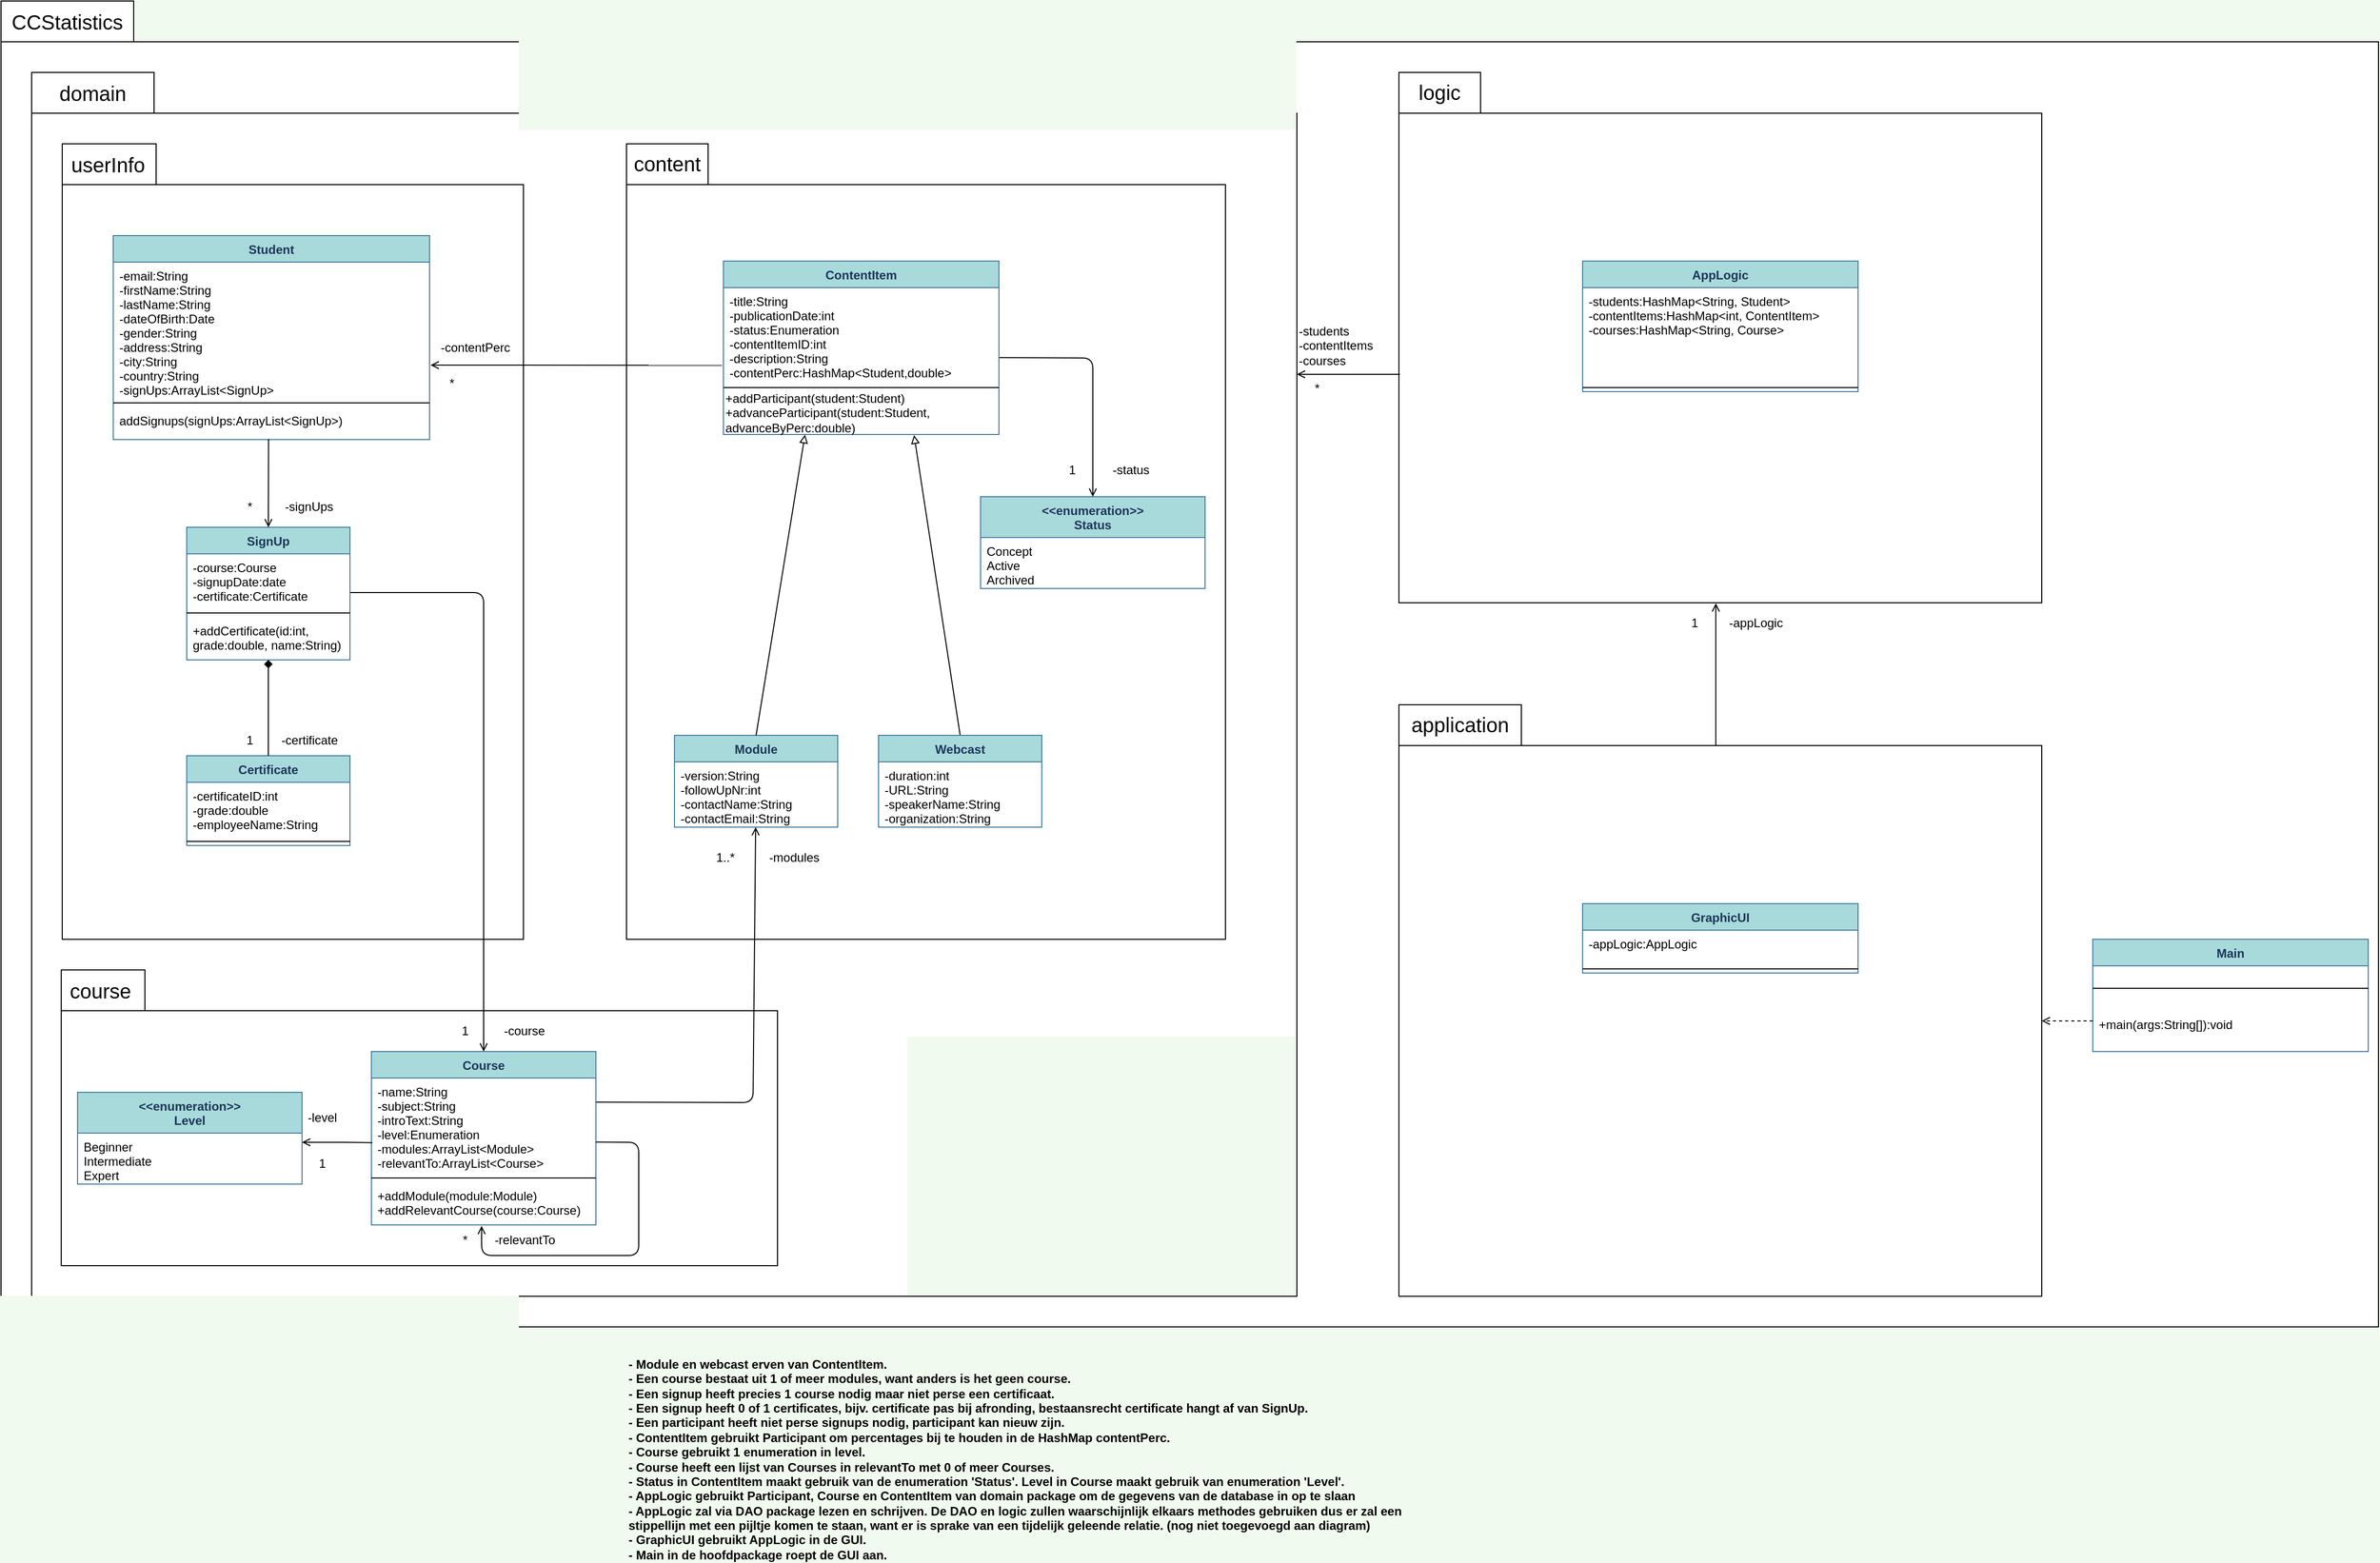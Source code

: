 <mxfile version="13.9.9" type="device" pages="2"><diagram id="C5RBs43oDa-KdzZeNtuy" name="Class diagram"><mxGraphModel dx="1851" dy="2930" grid="1" gridSize="10" guides="1" tooltips="1" connect="1" arrows="1" fold="1" page="1" pageScale="1" pageWidth="827" pageHeight="1169" background="#F1FAEE" math="0" shadow="0"><root><mxCell id="WIyWlLk6GJQsqaUBKTNV-0"/><mxCell id="WIyWlLk6GJQsqaUBKTNV-1" parent="WIyWlLk6GJQsqaUBKTNV-0"/><mxCell id="sgHCHZH9hC2yKxgUmPNf-14" value="package" style="shape=folder;fontStyle=1;spacingTop=10;tabWidth=130;tabHeight=40;tabPosition=left;html=1;fontSize=12;" parent="WIyWlLk6GJQsqaUBKTNV-1" vertex="1"><mxGeometry x="-800" y="-2320" width="2330" height="1300" as="geometry"/></mxCell><mxCell id="sgHCHZH9hC2yKxgUmPNf-5" value="" style="shape=folder;fontStyle=1;spacingTop=10;tabWidth=60;tabHeight=40;tabPosition=left;html=1;fontSize=20;" parent="WIyWlLk6GJQsqaUBKTNV-1" vertex="1"><mxGeometry x="-770" y="-2250" width="1240" height="1200" as="geometry"/></mxCell><mxCell id="sgHCHZH9hC2yKxgUmPNf-3" value="" style="shape=folder;fontStyle=1;spacingTop=10;tabWidth=82;tabHeight=40;tabPosition=left;html=1;" parent="WIyWlLk6GJQsqaUBKTNV-1" vertex="1"><mxGeometry x="-741" y="-1370" width="702" height="290" as="geometry"/></mxCell><mxCell id="sgHCHZH9hC2yKxgUmPNf-0" value="" style="shape=folder;fontStyle=1;spacingTop=10;tabWidth=92;tabHeight=40;tabPosition=left;html=1;" parent="WIyWlLk6GJQsqaUBKTNV-1" vertex="1"><mxGeometry x="-740" y="-2180" width="452" height="780" as="geometry"/></mxCell><mxCell id="sPdz_jmMc16dJgYQqv5J-1" value="" style="shape=folder;fontStyle=1;spacingTop=10;tabWidth=80;tabHeight=40;tabPosition=left;html=1;" parent="WIyWlLk6GJQsqaUBKTNV-1" vertex="1"><mxGeometry x="-187" y="-2180" width="587" height="780" as="geometry"/></mxCell><mxCell id="feHipGiowACFjIjU3fnN-57" style="rounded=1;sketch=0;orthogonalLoop=1;jettySize=auto;html=1;startArrow=open;startFill=0;endArrow=none;endFill=0;fillColor=#e1d5e7;fontColor=#1D3557;entryX=-0.005;entryY=0.81;entryDx=0;entryDy=0;entryPerimeter=0;" parent="WIyWlLk6GJQsqaUBKTNV-1" target="feHipGiowACFjIjU3fnN-1" edge="1"><mxGeometry relative="1" as="geometry"><mxPoint x="-172" y="-1950" as="targetPoint"/><mxPoint x="-379" y="-1963" as="sourcePoint"/><Array as="points"/></mxGeometry></mxCell><mxCell id="feHipGiowACFjIjU3fnN-0" value="ContentItem" style="swimlane;fontStyle=1;align=center;verticalAlign=top;childLayout=stackLayout;horizontal=1;startSize=26;horizontalStack=0;resizeParent=1;resizeParentMax=0;resizeLast=0;collapsible=1;marginBottom=0;rounded=0;sketch=0;strokeColor=#457B9D;fillColor=#A8DADC;fontColor=#1D3557;" parent="WIyWlLk6GJQsqaUBKTNV-1" vertex="1"><mxGeometry x="-92" y="-2065" width="270" height="170" as="geometry"/></mxCell><mxCell id="feHipGiowACFjIjU3fnN-1" value="-title:String&#10;-publicationDate:int&#10;-status:Enumeration&#10;-contentItemID:int&#10;-description:String&#10;-contentPerc:HashMap&lt;Student,double&gt;" style="text;strokeColor=none;fillColor=none;align=left;verticalAlign=top;spacingLeft=4;spacingRight=4;overflow=hidden;rotatable=0;points=[[0,0.5],[1,0.5]];portConstraint=eastwest;" parent="feHipGiowACFjIjU3fnN-0" vertex="1"><mxGeometry y="26" width="270" height="94" as="geometry"/></mxCell><mxCell id="4xEFzBpWDrpKqAZ_pWya-16" value="" style="line;strokeWidth=1;fillColor=none;align=left;verticalAlign=middle;spacingTop=-1;spacingLeft=3;spacingRight=3;rotatable=0;labelPosition=right;points=[];portConstraint=eastwest;" parent="feHipGiowACFjIjU3fnN-0" vertex="1"><mxGeometry y="120" width="270" height="8" as="geometry"/></mxCell><mxCell id="4xEFzBpWDrpKqAZ_pWya-19" value="+addParticipant(student:Student)&lt;br&gt;+advanceParticipant(student:Student,&lt;br&gt;advanceByPerc:double)" style="text;html=1;strokeColor=none;fillColor=none;align=left;verticalAlign=middle;whiteSpace=wrap;rounded=0;" parent="feHipGiowACFjIjU3fnN-0" vertex="1"><mxGeometry y="128" width="270" height="42" as="geometry"/></mxCell><mxCell id="feHipGiowACFjIjU3fnN-54" style="rounded=1;sketch=0;orthogonalLoop=1;jettySize=auto;html=1;startArrow=open;startFill=0;endArrow=none;endFill=0;fillColor=#A8DADC;fontColor=#1D3557;entryX=0.997;entryY=0.251;entryDx=0;entryDy=0;entryPerimeter=0;" parent="WIyWlLk6GJQsqaUBKTNV-1" source="feHipGiowACFjIjU3fnN-4" target="feHipGiowACFjIjU3fnN-14" edge="1"><mxGeometry relative="1" as="geometry"><Array as="points"><mxPoint x="-63" y="-1240"/></Array><mxPoint x="-230" y="-1280" as="targetPoint"/></mxGeometry></mxCell><mxCell id="feHipGiowACFjIjU3fnN-4" value="Module" style="swimlane;fontStyle=1;align=center;verticalAlign=top;childLayout=stackLayout;horizontal=1;startSize=26;horizontalStack=0;resizeParent=1;resizeParentMax=0;resizeLast=0;collapsible=1;marginBottom=0;rounded=0;sketch=0;strokeColor=#457B9D;fillColor=#A8DADC;fontColor=#1D3557;" parent="WIyWlLk6GJQsqaUBKTNV-1" vertex="1"><mxGeometry x="-140" y="-1600" width="160" height="90" as="geometry"><mxRectangle x="360" y="75" width="70" height="26" as="alternateBounds"/></mxGeometry></mxCell><mxCell id="feHipGiowACFjIjU3fnN-5" value="-version:String&#10;-followUpNr:int&#10;-contactName:String&#10;-contactEmail:String" style="text;strokeColor=none;fillColor=none;align=left;verticalAlign=top;spacingLeft=4;spacingRight=4;overflow=hidden;rotatable=0;points=[[0,0.5],[1,0.5]];portConstraint=eastwest;" parent="feHipGiowACFjIjU3fnN-4" vertex="1"><mxGeometry y="26" width="160" height="64" as="geometry"/></mxCell><mxCell id="feHipGiowACFjIjU3fnN-51" style="rounded=1;sketch=0;orthogonalLoop=1;jettySize=auto;html=1;startArrow=none;startFill=0;endArrow=block;endFill=0;fillColor=#A8DADC;fontColor=#1D3557;exitX=0.5;exitY=0;exitDx=0;exitDy=0;entryX=0.692;entryY=1.016;entryDx=0;entryDy=0;entryPerimeter=0;" parent="WIyWlLk6GJQsqaUBKTNV-1" source="feHipGiowACFjIjU3fnN-8" target="4xEFzBpWDrpKqAZ_pWya-19" edge="1"><mxGeometry relative="1" as="geometry"><mxPoint x="-17" y="-1870" as="targetPoint"/><mxPoint x="33" y="-1600" as="sourcePoint"/></mxGeometry></mxCell><mxCell id="feHipGiowACFjIjU3fnN-8" value="Webcast" style="swimlane;fontStyle=1;align=center;verticalAlign=top;childLayout=stackLayout;horizontal=1;startSize=26;horizontalStack=0;resizeParent=1;resizeParentMax=0;resizeLast=0;collapsible=1;marginBottom=0;rounded=0;sketch=0;strokeColor=#457B9D;fillColor=#A8DADC;fontColor=#1D3557;" parent="WIyWlLk6GJQsqaUBKTNV-1" vertex="1"><mxGeometry x="60" y="-1600" width="160" height="90" as="geometry"/></mxCell><mxCell id="feHipGiowACFjIjU3fnN-9" value="-duration:int&#10;-URL:String&#10;-speakerName:String&#10;-organization:String" style="text;strokeColor=none;fillColor=none;align=left;verticalAlign=top;spacingLeft=4;spacingRight=4;overflow=hidden;rotatable=0;points=[[0,0.5],[1,0.5]];portConstraint=eastwest;fontStyle=0" parent="feHipGiowACFjIjU3fnN-8" vertex="1"><mxGeometry y="26" width="160" height="64" as="geometry"/></mxCell><mxCell id="feHipGiowACFjIjU3fnN-13" value="Course" style="swimlane;fontStyle=1;align=center;verticalAlign=top;childLayout=stackLayout;horizontal=1;startSize=26;horizontalStack=0;resizeParent=1;resizeParentMax=0;resizeLast=0;collapsible=1;marginBottom=0;rounded=0;sketch=0;strokeColor=#457B9D;fillColor=#A8DADC;fontColor=#1D3557;" parent="WIyWlLk6GJQsqaUBKTNV-1" vertex="1"><mxGeometry x="-437" y="-1290" width="220" height="170" as="geometry"/></mxCell><mxCell id="feHipGiowACFjIjU3fnN-14" value="-name:String&#10;-subject:String&#10;-introText:String&#10;-level:Enumeration&#10;-modules:ArrayList&lt;Module&gt;&#10;-relevantTo:ArrayList&lt;Course&gt;&#10;" style="text;strokeColor=none;fillColor=none;align=left;verticalAlign=top;spacingLeft=4;spacingRight=4;overflow=hidden;rotatable=0;points=[[0,0.5],[1,0.5]];portConstraint=eastwest;" parent="feHipGiowACFjIjU3fnN-13" vertex="1"><mxGeometry y="26" width="220" height="94" as="geometry"/></mxCell><mxCell id="feHipGiowACFjIjU3fnN-15" value="" style="line;strokeWidth=1;fillColor=none;align=left;verticalAlign=middle;spacingTop=-1;spacingLeft=3;spacingRight=3;rotatable=0;labelPosition=right;points=[];portConstraint=eastwest;" parent="feHipGiowACFjIjU3fnN-13" vertex="1"><mxGeometry y="120" width="220" height="8" as="geometry"/></mxCell><mxCell id="feHipGiowACFjIjU3fnN-16" value="+addModule(module:Module)&#10;+addRelevantCourse(course:Course)" style="text;strokeColor=none;fillColor=none;align=left;verticalAlign=top;spacingLeft=4;spacingRight=4;overflow=hidden;rotatable=0;points=[[0,0.5],[1,0.5]];portConstraint=eastwest;" parent="feHipGiowACFjIjU3fnN-13" vertex="1"><mxGeometry y="128" width="220" height="42" as="geometry"/></mxCell><mxCell id="4xEFzBpWDrpKqAZ_pWya-10" value="" style="endArrow=open;html=1;strokeColor=#000000;exitX=1;exitY=0.668;exitDx=0;exitDy=0;exitPerimeter=0;endFill=0;" parent="feHipGiowACFjIjU3fnN-13" source="feHipGiowACFjIjU3fnN-14" edge="1"><mxGeometry width="50" height="50" relative="1" as="geometry"><mxPoint x="262" y="140" as="sourcePoint"/><mxPoint x="108" y="171" as="targetPoint"/><Array as="points"><mxPoint x="262" y="89"/><mxPoint x="262" y="200"/><mxPoint x="108" y="200"/></Array></mxGeometry></mxCell><mxCell id="feHipGiowACFjIjU3fnN-52" style="rounded=1;sketch=0;orthogonalLoop=1;jettySize=auto;html=1;entryX=0.5;entryY=0;entryDx=0;entryDy=0;startArrow=none;startFill=0;endArrow=open;endFill=0;fillColor=#A8DADC;fontColor=#1D3557;edgeStyle=orthogonalEdgeStyle;" parent="WIyWlLk6GJQsqaUBKTNV-1" target="feHipGiowACFjIjU3fnN-13" edge="1"><mxGeometry relative="1" as="geometry"><mxPoint x="-458" y="-1740" as="sourcePoint"/><Array as="points"><mxPoint x="-458" y="-1740"/><mxPoint x="-327" y="-1740"/></Array></mxGeometry></mxCell><mxCell id="feHipGiowACFjIjU3fnN-17" value="Student" style="swimlane;fontStyle=1;align=center;verticalAlign=top;childLayout=stackLayout;horizontal=1;startSize=26;horizontalStack=0;resizeParent=1;resizeParentMax=0;resizeLast=0;collapsible=1;marginBottom=0;rounded=0;sketch=0;strokeColor=#457B9D;fillColor=#A8DADC;fontColor=#1D3557;" parent="WIyWlLk6GJQsqaUBKTNV-1" vertex="1"><mxGeometry x="-690" y="-2090" width="310" height="200" as="geometry"/></mxCell><mxCell id="feHipGiowACFjIjU3fnN-18" value="-email:String&#10;-firstName:String&#10;-lastName:String&#10;-dateOfBirth:Date&#10;-gender:String&#10;-address:String&#10;-city:String&#10;-country:String&#10;-signUps:ArrayList&lt;SignUp&gt;" style="text;strokeColor=none;fillColor=none;align=left;verticalAlign=top;spacingLeft=4;spacingRight=4;overflow=hidden;rotatable=0;points=[[0,0.5],[1,0.5]];portConstraint=eastwest;" parent="feHipGiowACFjIjU3fnN-17" vertex="1"><mxGeometry y="26" width="310" height="134" as="geometry"/></mxCell><mxCell id="feHipGiowACFjIjU3fnN-19" value="" style="line;strokeWidth=1;fillColor=none;align=left;verticalAlign=middle;spacingTop=-1;spacingLeft=3;spacingRight=3;rotatable=0;labelPosition=right;points=[];portConstraint=eastwest;" parent="feHipGiowACFjIjU3fnN-17" vertex="1"><mxGeometry y="160" width="310" height="8" as="geometry"/></mxCell><mxCell id="feHipGiowACFjIjU3fnN-20" value="addSignups(signUps:ArrayList&lt;SignUp&gt;)" style="text;strokeColor=none;fillColor=none;align=left;verticalAlign=top;spacingLeft=4;spacingRight=4;overflow=hidden;rotatable=0;points=[[0,0.5],[1,0.5]];portConstraint=eastwest;" parent="feHipGiowACFjIjU3fnN-17" vertex="1"><mxGeometry y="168" width="310" height="32" as="geometry"/></mxCell><mxCell id="o7EIkPoKEHvitZHF2vj1-178" value="SignUp" style="swimlane;fontStyle=1;align=center;verticalAlign=top;childLayout=stackLayout;horizontal=1;startSize=26;horizontalStack=0;resizeParent=1;resizeParentMax=0;resizeLast=0;collapsible=1;marginBottom=0;rounded=0;sketch=0;strokeColor=#457B9D;fillColor=#A8DADC;fontColor=#1D3557;" parent="WIyWlLk6GJQsqaUBKTNV-1" vertex="1"><mxGeometry x="-618" y="-1804" width="160" height="130" as="geometry"/></mxCell><mxCell id="o7EIkPoKEHvitZHF2vj1-179" value="-course:Course&#10;-signupDate:date&#10;-certificate:Certificate" style="text;strokeColor=none;fillColor=none;align=left;verticalAlign=top;spacingLeft=4;spacingRight=4;overflow=hidden;rotatable=0;points=[[0,0.5],[1,0.5]];portConstraint=eastwest;" parent="o7EIkPoKEHvitZHF2vj1-178" vertex="1"><mxGeometry y="26" width="160" height="54" as="geometry"/></mxCell><mxCell id="o7EIkPoKEHvitZHF2vj1-180" value="" style="line;strokeWidth=1;fillColor=none;align=left;verticalAlign=middle;spacingTop=-1;spacingLeft=3;spacingRight=3;rotatable=0;labelPosition=right;points=[];portConstraint=eastwest;" parent="o7EIkPoKEHvitZHF2vj1-178" vertex="1"><mxGeometry y="80" width="160" height="8" as="geometry"/></mxCell><mxCell id="o7EIkPoKEHvitZHF2vj1-181" value="+addCertificate(id:int,&#10;grade:double, name:String)" style="text;strokeColor=none;fillColor=none;align=left;verticalAlign=top;spacingLeft=4;spacingRight=4;overflow=hidden;rotatable=0;points=[[0,0.5],[1,0.5]];portConstraint=eastwest;" parent="o7EIkPoKEHvitZHF2vj1-178" vertex="1"><mxGeometry y="88" width="160" height="42" as="geometry"/></mxCell><mxCell id="o7EIkPoKEHvitZHF2vj1-183" value="" style="endArrow=none;html=1;strokeColor=#000000;entryX=0.491;entryY=0.981;entryDx=0;entryDy=0;entryPerimeter=0;startArrow=open;startFill=0;endFill=0;exitX=0.5;exitY=0;exitDx=0;exitDy=0;" parent="WIyWlLk6GJQsqaUBKTNV-1" source="o7EIkPoKEHvitZHF2vj1-178" target="feHipGiowACFjIjU3fnN-20" edge="1"><mxGeometry width="50" height="50" relative="1" as="geometry"><mxPoint x="-430.59" y="-1810" as="sourcePoint"/><mxPoint x="-430.51" y="-1880.004" as="targetPoint"/><Array as="points"/></mxGeometry></mxCell><mxCell id="o7EIkPoKEHvitZHF2vj1-185" value="*" style="text;html=1;strokeColor=none;fillColor=none;align=center;verticalAlign=middle;whiteSpace=wrap;rounded=0;" parent="WIyWlLk6GJQsqaUBKTNV-1" vertex="1"><mxGeometry x="-576" y="-1834" width="40" height="20" as="geometry"/></mxCell><mxCell id="o7EIkPoKEHvitZHF2vj1-186" value="1" style="text;html=1;strokeColor=none;fillColor=none;align=center;verticalAlign=middle;whiteSpace=wrap;rounded=0;" parent="WIyWlLk6GJQsqaUBKTNV-1" vertex="1"><mxGeometry x="-365" y="-1320" width="40" height="20" as="geometry"/></mxCell><mxCell id="o7EIkPoKEHvitZHF2vj1-188" value="1..*" style="text;html=1;strokeColor=none;fillColor=none;align=center;verticalAlign=middle;whiteSpace=wrap;rounded=0;" parent="WIyWlLk6GJQsqaUBKTNV-1" vertex="1"><mxGeometry x="-110" y="-1490" width="40" height="20" as="geometry"/></mxCell><mxCell id="o7EIkPoKEHvitZHF2vj1-189" value="*" style="text;html=1;strokeColor=none;fillColor=none;align=center;verticalAlign=middle;whiteSpace=wrap;rounded=0;" parent="WIyWlLk6GJQsqaUBKTNV-1" vertex="1"><mxGeometry x="-378" y="-1950" width="40" height="10" as="geometry"/></mxCell><mxCell id="qsB4hN0v_XTeqh2kX5ey-0" value="&lt;b&gt;- Module en webcast erven van ContentItem.&lt;br&gt;- Een course bestaat uit 1 of meer modules, want anders is het geen course.&lt;br&gt;- Een signup heeft precies 1 course nodig maar niet perse een certificaat.&lt;br&gt;- Een signup heeft 0 of 1 certificates,&amp;nbsp;bijv.&amp;nbsp;certificate pas bij afronding, bestaansrecht certificate hangt af van SignUp.&lt;br&gt;- Een participant heeft niet perse signups nodig, participant kan nieuw zijn.&lt;br&gt;- ContentItem gebruikt Participant om percentages bij te houden in de HashMap contentPerc.&lt;br&gt;- Course gebruikt 1 enumeration in level.&lt;br&gt;-&amp;nbsp;Course heeft een lijst van Courses in relevantTo met 0 of meer Courses.&lt;br&gt;- Status in ContentItem maakt gebruik van de enumeration 'Status'. Level in Course maakt gebruik van enumeration 'Level'.&lt;br&gt;- AppLogic gebruikt Participant, Course en ContentItem van domain package om de gegevens van de database in op te slaan&lt;br&gt;- AppLogic zal via DAO package lezen en schrijven. De DAO en logic zullen waarschijnlijk elkaars methodes gebruiken dus er zal een stippellijn met een pijltje komen te staan, want er is sprake van een tijdelijk geleende relatie. (nog niet toegevoegd aan diagram)&lt;br&gt;- GraphicUI gebruikt AppLogic in de GUI.&lt;br&gt;- Main in de hoofdpackage roept de GUI aan.&lt;/b&gt;" style="text;html=1;strokeColor=none;fillColor=none;align=left;verticalAlign=middle;whiteSpace=wrap;rounded=0;" parent="WIyWlLk6GJQsqaUBKTNV-1" vertex="1"><mxGeometry x="-187" y="-990" width="812" height="200" as="geometry"/></mxCell><mxCell id="4xEFzBpWDrpKqAZ_pWya-5" value="&lt;&lt;enumeration&gt;&gt;&#10;Level" style="swimlane;fontStyle=1;align=center;verticalAlign=top;childLayout=stackLayout;horizontal=1;startSize=40;horizontalStack=0;resizeParent=1;resizeParentMax=0;resizeLast=0;collapsible=1;marginBottom=0;rounded=0;sketch=0;strokeColor=#457B9D;fillColor=#A8DADC;fontColor=#1D3557;" parent="WIyWlLk6GJQsqaUBKTNV-1" vertex="1"><mxGeometry x="-725" y="-1250" width="220" height="90" as="geometry"/></mxCell><mxCell id="4xEFzBpWDrpKqAZ_pWya-6" value="Beginner&#10;Intermediate&#10;Expert" style="text;strokeColor=none;fillColor=none;align=left;verticalAlign=top;spacingLeft=4;spacingRight=4;overflow=hidden;rotatable=0;points=[[0,0.5],[1,0.5]];portConstraint=eastwest;" parent="4xEFzBpWDrpKqAZ_pWya-5" vertex="1"><mxGeometry y="40" width="220" height="50" as="geometry"/></mxCell><mxCell id="4xEFzBpWDrpKqAZ_pWya-9" style="edgeStyle=orthogonalEdgeStyle;rounded=0;orthogonalLoop=1;jettySize=auto;html=1;entryX=0.004;entryY=0.674;entryDx=0;entryDy=0;entryPerimeter=0;startArrow=open;startFill=0;endArrow=none;endFill=0;strokeColor=#000000;" parent="WIyWlLk6GJQsqaUBKTNV-1" source="4xEFzBpWDrpKqAZ_pWya-6" target="feHipGiowACFjIjU3fnN-14" edge="1"><mxGeometry relative="1" as="geometry"><Array as="points"><mxPoint x="-465" y="-1201"/><mxPoint x="-465" y="-1201"/></Array></mxGeometry></mxCell><mxCell id="4xEFzBpWDrpKqAZ_pWya-11" value="-signUps" style="text;html=1;strokeColor=none;fillColor=none;align=center;verticalAlign=middle;whiteSpace=wrap;rounded=0;" parent="WIyWlLk6GJQsqaUBKTNV-1" vertex="1"><mxGeometry x="-544" y="-1829" width="92" height="10" as="geometry"/></mxCell><mxCell id="4xEFzBpWDrpKqAZ_pWya-13" value="-course" style="text;html=1;strokeColor=none;fillColor=none;align=center;verticalAlign=middle;whiteSpace=wrap;rounded=0;" parent="WIyWlLk6GJQsqaUBKTNV-1" vertex="1"><mxGeometry x="-317" y="-1320" width="60" height="20" as="geometry"/></mxCell><mxCell id="4xEFzBpWDrpKqAZ_pWya-14" value="-modules" style="text;html=1;strokeColor=none;fillColor=none;align=center;verticalAlign=middle;whiteSpace=wrap;rounded=0;" parent="WIyWlLk6GJQsqaUBKTNV-1" vertex="1"><mxGeometry x="-60" y="-1490" width="75" height="20" as="geometry"/></mxCell><mxCell id="4xEFzBpWDrpKqAZ_pWya-15" value="-contentPerc" style="text;html=1;strokeColor=none;fillColor=none;align=center;verticalAlign=middle;whiteSpace=wrap;rounded=0;fontSize=12;" parent="WIyWlLk6GJQsqaUBKTNV-1" vertex="1"><mxGeometry x="-380" y="-1990" width="90" height="20" as="geometry"/></mxCell><mxCell id="4xEFzBpWDrpKqAZ_pWya-21" style="rounded=1;sketch=0;orthogonalLoop=1;jettySize=auto;html=1;startArrow=none;startFill=0;endArrow=block;endFill=0;fillColor=#A8DADC;fontColor=#1D3557;exitX=0.5;exitY=0;exitDx=0;exitDy=0;entryX=0.296;entryY=1.005;entryDx=0;entryDy=0;entryPerimeter=0;" parent="WIyWlLk6GJQsqaUBKTNV-1" source="feHipGiowACFjIjU3fnN-4" target="4xEFzBpWDrpKqAZ_pWya-19" edge="1"><mxGeometry relative="1" as="geometry"><mxPoint x="-67" y="-1870" as="targetPoint"/><mxPoint x="-105" y="-1620" as="sourcePoint"/></mxGeometry></mxCell><mxCell id="sPdz_jmMc16dJgYQqv5J-2" value="&lt;font style=&quot;font-size: 20px&quot;&gt;content&lt;/font&gt;" style="text;html=1;strokeColor=none;fillColor=none;align=center;verticalAlign=middle;whiteSpace=wrap;rounded=0;fontSize=17;" parent="WIyWlLk6GJQsqaUBKTNV-1" vertex="1"><mxGeometry x="-177" y="-2170" width="60" height="20" as="geometry"/></mxCell><mxCell id="sgHCHZH9hC2yKxgUmPNf-1" value="&lt;font style=&quot;font-size: 20px&quot;&gt;userInfo&lt;/font&gt;" style="text;html=1;strokeColor=none;fillColor=none;align=center;verticalAlign=middle;whiteSpace=wrap;rounded=0;" parent="WIyWlLk6GJQsqaUBKTNV-1" vertex="1"><mxGeometry x="-715" y="-2170" width="40" height="20" as="geometry"/></mxCell><mxCell id="sgHCHZH9hC2yKxgUmPNf-4" value="course" style="text;html=1;strokeColor=none;fillColor=none;align=center;verticalAlign=middle;whiteSpace=wrap;rounded=0;fontSize=20;" parent="WIyWlLk6GJQsqaUBKTNV-1" vertex="1"><mxGeometry x="-725" y="-1360" width="45" height="20" as="geometry"/></mxCell><mxCell id="sgHCHZH9hC2yKxgUmPNf-6" value="domain" style="text;html=1;strokeColor=none;fillColor=none;align=center;verticalAlign=middle;whiteSpace=wrap;rounded=0;fontSize=20;" parent="WIyWlLk6GJQsqaUBKTNV-1" vertex="1"><mxGeometry x="-730" y="-2240" width="40" height="20" as="geometry"/></mxCell><mxCell id="sgHCHZH9hC2yKxgUmPNf-9" value="1" style="text;html=1;strokeColor=none;fillColor=none;align=center;verticalAlign=middle;whiteSpace=wrap;rounded=0;fontSize=12;" parent="WIyWlLk6GJQsqaUBKTNV-1" vertex="1"><mxGeometry x="-505" y="-1190" width="40" height="20" as="geometry"/></mxCell><mxCell id="sgHCHZH9hC2yKxgUmPNf-10" value="-level" style="text;html=1;strokeColor=none;fillColor=none;align=center;verticalAlign=middle;whiteSpace=wrap;rounded=0;fontSize=12;" parent="WIyWlLk6GJQsqaUBKTNV-1" vertex="1"><mxGeometry x="-505" y="-1235" width="40" height="20" as="geometry"/></mxCell><mxCell id="sgHCHZH9hC2yKxgUmPNf-12" value="*" style="text;html=1;strokeColor=none;fillColor=none;align=center;verticalAlign=middle;whiteSpace=wrap;rounded=0;fontSize=12;" parent="WIyWlLk6GJQsqaUBKTNV-1" vertex="1"><mxGeometry x="-354" y="-1110" width="18" height="10" as="geometry"/></mxCell><mxCell id="sgHCHZH9hC2yKxgUmPNf-13" value="-relevantTo" style="text;html=1;strokeColor=none;fillColor=none;align=center;verticalAlign=middle;whiteSpace=wrap;rounded=0;fontSize=12;" parent="WIyWlLk6GJQsqaUBKTNV-1" vertex="1"><mxGeometry x="-322.25" y="-1110" width="70.5" height="10" as="geometry"/></mxCell><mxCell id="sgHCHZH9hC2yKxgUmPNf-16" value="CCStatistics" style="text;html=1;strokeColor=none;fillColor=none;align=center;verticalAlign=middle;whiteSpace=wrap;rounded=0;fontSize=20;" parent="WIyWlLk6GJQsqaUBKTNV-1" vertex="1"><mxGeometry x="-800" y="-2310" width="130" height="20" as="geometry"/></mxCell><mxCell id="rP0rr3EzFBxr6KsfWkIh-7" value="" style="shape=folder;fontStyle=1;spacingTop=10;tabWidth=80;tabHeight=40;tabPosition=left;html=1;" parent="WIyWlLk6GJQsqaUBKTNV-1" vertex="1"><mxGeometry x="570" y="-2250" width="630" height="520" as="geometry"/></mxCell><mxCell id="rP0rr3EzFBxr6KsfWkIh-8" value="" style="shape=folder;fontStyle=1;spacingTop=10;tabWidth=120;tabHeight=40;tabPosition=left;html=1;" parent="WIyWlLk6GJQsqaUBKTNV-1" vertex="1"><mxGeometry x="570" y="-1630" width="630" height="580" as="geometry"/></mxCell><mxCell id="rP0rr3EzFBxr6KsfWkIh-10" value="&lt;font style=&quot;font-size: 20px&quot;&gt;logic&lt;/font&gt;" style="text;html=1;strokeColor=none;fillColor=none;align=center;verticalAlign=middle;whiteSpace=wrap;rounded=0;fontSize=17;" parent="WIyWlLk6GJQsqaUBKTNV-1" vertex="1"><mxGeometry x="580" y="-2240" width="60" height="20" as="geometry"/></mxCell><mxCell id="rP0rr3EzFBxr6KsfWkIh-11" value="&lt;font style=&quot;font-size: 20px&quot;&gt;application&lt;/font&gt;" style="text;html=1;strokeColor=none;fillColor=none;align=center;verticalAlign=middle;whiteSpace=wrap;rounded=0;fontSize=17;" parent="WIyWlLk6GJQsqaUBKTNV-1" vertex="1"><mxGeometry x="600" y="-1620" width="60" height="20" as="geometry"/></mxCell><mxCell id="rP0rr3EzFBxr6KsfWkIh-15" value="AppLogic" style="swimlane;fontStyle=1;align=center;verticalAlign=top;childLayout=stackLayout;horizontal=1;startSize=26;horizontalStack=0;resizeParent=1;resizeParentMax=0;resizeLast=0;collapsible=1;marginBottom=0;rounded=0;sketch=0;strokeColor=#457B9D;fillColor=#A8DADC;fontColor=#1D3557;" parent="WIyWlLk6GJQsqaUBKTNV-1" vertex="1"><mxGeometry x="750" y="-2065" width="270" height="128" as="geometry"/></mxCell><mxCell id="rP0rr3EzFBxr6KsfWkIh-16" value="-students:HashMap&lt;String, Student&gt;&#10;-contentItems:HashMap&lt;int, ContentItem&gt;&#10;-courses:HashMap&lt;String, Course&gt;" style="text;strokeColor=none;fillColor=none;align=left;verticalAlign=top;spacingLeft=4;spacingRight=4;overflow=hidden;rotatable=0;points=[[0,0.5],[1,0.5]];portConstraint=eastwest;" parent="rP0rr3EzFBxr6KsfWkIh-15" vertex="1"><mxGeometry y="26" width="270" height="94" as="geometry"/></mxCell><mxCell id="rP0rr3EzFBxr6KsfWkIh-17" value="" style="line;strokeWidth=1;fillColor=none;align=left;verticalAlign=middle;spacingTop=-1;spacingLeft=3;spacingRight=3;rotatable=0;labelPosition=right;points=[];portConstraint=eastwest;" parent="rP0rr3EzFBxr6KsfWkIh-15" vertex="1"><mxGeometry y="120" width="270" height="8" as="geometry"/></mxCell><mxCell id="rP0rr3EzFBxr6KsfWkIh-19" value="GraphicUI" style="swimlane;fontStyle=1;align=center;verticalAlign=top;childLayout=stackLayout;horizontal=1;startSize=26;horizontalStack=0;resizeParent=1;resizeParentMax=0;resizeLast=0;collapsible=1;marginBottom=0;rounded=0;sketch=0;strokeColor=#457B9D;fillColor=#A8DADC;fontColor=#1D3557;" parent="WIyWlLk6GJQsqaUBKTNV-1" vertex="1"><mxGeometry x="750" y="-1435" width="270" height="68" as="geometry"/></mxCell><mxCell id="rP0rr3EzFBxr6KsfWkIh-20" value="-appLogic:AppLogic&#10;" style="text;strokeColor=none;fillColor=none;align=left;verticalAlign=top;spacingLeft=4;spacingRight=4;overflow=hidden;rotatable=0;points=[[0,0.5],[1,0.5]];portConstraint=eastwest;" parent="rP0rr3EzFBxr6KsfWkIh-19" vertex="1"><mxGeometry y="26" width="270" height="34" as="geometry"/></mxCell><mxCell id="rP0rr3EzFBxr6KsfWkIh-21" value="" style="line;strokeWidth=1;fillColor=none;align=left;verticalAlign=middle;spacingTop=-1;spacingLeft=3;spacingRight=3;rotatable=0;labelPosition=right;points=[];portConstraint=eastwest;" parent="rP0rr3EzFBxr6KsfWkIh-19" vertex="1"><mxGeometry y="60" width="270" height="8" as="geometry"/></mxCell><mxCell id="rP0rr3EzFBxr6KsfWkIh-23" value="" style="endArrow=open;html=1;startArrow=none;startFill=0;endFill=0;" parent="WIyWlLk6GJQsqaUBKTNV-1" edge="1"><mxGeometry width="50" height="50" relative="1" as="geometry"><mxPoint x="571" y="-1954" as="sourcePoint"/><mxPoint x="470" y="-1954" as="targetPoint"/></mxGeometry></mxCell><mxCell id="rP0rr3EzFBxr6KsfWkIh-24" value="" style="endArrow=open;html=1;exitX=0.493;exitY=0.068;exitDx=0;exitDy=0;exitPerimeter=0;startArrow=none;startFill=0;endFill=0;entryX=0.493;entryY=1.001;entryDx=0;entryDy=0;entryPerimeter=0;" parent="WIyWlLk6GJQsqaUBKTNV-1" source="rP0rr3EzFBxr6KsfWkIh-8" target="rP0rr3EzFBxr6KsfWkIh-7" edge="1"><mxGeometry width="50" height="50" relative="1" as="geometry"><mxPoint x="890" y="-1720" as="sourcePoint"/><mxPoint x="940" y="-1770" as="targetPoint"/></mxGeometry></mxCell><mxCell id="rP0rr3EzFBxr6KsfWkIh-27" value="1" style="text;html=1;strokeColor=none;fillColor=none;align=center;verticalAlign=middle;whiteSpace=wrap;rounded=0;" parent="WIyWlLk6GJQsqaUBKTNV-1" vertex="1"><mxGeometry x="840" y="-1720" width="40" height="20" as="geometry"/></mxCell><mxCell id="rP0rr3EzFBxr6KsfWkIh-28" value="-appLogic" style="text;html=1;strokeColor=none;fillColor=none;align=center;verticalAlign=middle;whiteSpace=wrap;rounded=0;" parent="WIyWlLk6GJQsqaUBKTNV-1" vertex="1"><mxGeometry x="890" y="-1720" width="60" height="20" as="geometry"/></mxCell><mxCell id="rP0rr3EzFBxr6KsfWkIh-29" value="*" style="text;html=1;strokeColor=none;fillColor=none;align=center;verticalAlign=middle;whiteSpace=wrap;rounded=0;" parent="WIyWlLk6GJQsqaUBKTNV-1" vertex="1"><mxGeometry x="470" y="-1950" width="40" height="20" as="geometry"/></mxCell><mxCell id="rP0rr3EzFBxr6KsfWkIh-31" value="-students&lt;br&gt;-contentItems&lt;br&gt;-courses" style="text;html=1;strokeColor=none;fillColor=none;align=left;verticalAlign=top;whiteSpace=wrap;rounded=0;" parent="WIyWlLk6GJQsqaUBKTNV-1" vertex="1"><mxGeometry x="470" y="-2010" width="80" height="50" as="geometry"/></mxCell><mxCell id="8QhRmHNd97K_W5249dZ9-8" value="Main" style="swimlane;fontStyle=1;align=center;verticalAlign=top;childLayout=stackLayout;horizontal=1;startSize=26;horizontalStack=0;resizeParent=1;resizeParentMax=0;resizeLast=0;collapsible=1;marginBottom=0;rounded=0;sketch=0;strokeColor=#457B9D;fillColor=#A8DADC;fontColor=#1D3557;" parent="WIyWlLk6GJQsqaUBKTNV-1" vertex="1"><mxGeometry x="1250" y="-1400" width="270" height="110" as="geometry"/></mxCell><mxCell id="8QhRmHNd97K_W5249dZ9-10" value="" style="line;strokeWidth=1;fillColor=none;align=left;verticalAlign=middle;spacingTop=-1;spacingLeft=3;spacingRight=3;rotatable=0;labelPosition=right;points=[];portConstraint=eastwest;" parent="8QhRmHNd97K_W5249dZ9-8" vertex="1"><mxGeometry y="26" width="270" height="44" as="geometry"/></mxCell><mxCell id="8QhRmHNd97K_W5249dZ9-9" value="+main(args:String[]):void" style="text;strokeColor=none;fillColor=none;align=left;verticalAlign=top;spacingLeft=4;spacingRight=4;overflow=hidden;rotatable=0;points=[[0,0.5],[1,0.5]];portConstraint=eastwest;" parent="8QhRmHNd97K_W5249dZ9-8" vertex="1"><mxGeometry y="70" width="270" height="40" as="geometry"/></mxCell><mxCell id="8QhRmHNd97K_W5249dZ9-12" style="rounded=0;orthogonalLoop=1;jettySize=auto;html=1;entryX=0;entryY=0;entryDx=630;entryDy=310;entryPerimeter=0;endArrow=open;endFill=0;dashed=1;" parent="WIyWlLk6GJQsqaUBKTNV-1" target="rP0rr3EzFBxr6KsfWkIh-8" edge="1"><mxGeometry relative="1" as="geometry"><mxPoint x="1250" y="-1320" as="sourcePoint"/><Array as="points"><mxPoint x="1240" y="-1320"/><mxPoint x="1230" y="-1320"/><mxPoint x="1220" y="-1320"/></Array></mxGeometry></mxCell><mxCell id="N8swZrLRE0hbO8jmKW8U-1" value="&lt;&lt;enumeration&gt;&gt;&#10;Status" style="swimlane;fontStyle=1;align=center;verticalAlign=top;childLayout=stackLayout;horizontal=1;startSize=40;horizontalStack=0;resizeParent=1;resizeParentMax=0;resizeLast=0;collapsible=1;marginBottom=0;rounded=0;sketch=0;strokeColor=#457B9D;fillColor=#A8DADC;fontColor=#1D3557;" parent="WIyWlLk6GJQsqaUBKTNV-1" vertex="1"><mxGeometry x="160" y="-1834" width="220" height="90" as="geometry"/></mxCell><mxCell id="N8swZrLRE0hbO8jmKW8U-2" value="Concept&#10;Active&#10;Archived" style="text;strokeColor=none;fillColor=none;align=left;verticalAlign=top;spacingLeft=4;spacingRight=4;overflow=hidden;rotatable=0;points=[[0,0.5],[1,0.5]];portConstraint=eastwest;" parent="N8swZrLRE0hbO8jmKW8U-1" vertex="1"><mxGeometry y="40" width="220" height="50" as="geometry"/></mxCell><mxCell id="N8swZrLRE0hbO8jmKW8U-3" value="" style="endArrow=open;html=1;entryX=0.5;entryY=0;entryDx=0;entryDy=0;exitX=1.002;exitY=0.73;exitDx=0;exitDy=0;exitPerimeter=0;endFill=0;" parent="WIyWlLk6GJQsqaUBKTNV-1" source="feHipGiowACFjIjU3fnN-1" target="N8swZrLRE0hbO8jmKW8U-1" edge="1"><mxGeometry width="50" height="50" relative="1" as="geometry"><mxPoint x="182" y="-1970" as="sourcePoint"/><mxPoint x="310" y="-1990" as="targetPoint"/><Array as="points"><mxPoint x="270" y="-1970"/></Array></mxGeometry></mxCell><mxCell id="N8swZrLRE0hbO8jmKW8U-4" value="1" style="text;html=1;strokeColor=none;fillColor=none;align=center;verticalAlign=middle;whiteSpace=wrap;rounded=0;" parent="WIyWlLk6GJQsqaUBKTNV-1" vertex="1"><mxGeometry x="230" y="-1870" width="40" height="20" as="geometry"/></mxCell><mxCell id="N8swZrLRE0hbO8jmKW8U-5" value="-status" style="text;html=1;strokeColor=none;fillColor=none;align=center;verticalAlign=middle;whiteSpace=wrap;rounded=0;" parent="WIyWlLk6GJQsqaUBKTNV-1" vertex="1"><mxGeometry x="270" y="-1870" width="75" height="20" as="geometry"/></mxCell><mxCell id="E6qOHpDnPlPbIWwxYky2-0" value="Certificate" style="swimlane;fontStyle=1;align=center;verticalAlign=top;childLayout=stackLayout;horizontal=1;startSize=26;horizontalStack=0;resizeParent=1;resizeParentMax=0;resizeLast=0;collapsible=1;marginBottom=0;rounded=0;sketch=0;strokeColor=#457B9D;fillColor=#A8DADC;fontColor=#1D3557;" parent="WIyWlLk6GJQsqaUBKTNV-1" vertex="1"><mxGeometry x="-618" y="-1580" width="160" height="88" as="geometry"/></mxCell><mxCell id="E6qOHpDnPlPbIWwxYky2-1" value="-certificateID:int&#10;-grade:double&#10;-employeeName:String" style="text;strokeColor=none;fillColor=none;align=left;verticalAlign=top;spacingLeft=4;spacingRight=4;overflow=hidden;rotatable=0;points=[[0,0.5],[1,0.5]];portConstraint=eastwest;" parent="E6qOHpDnPlPbIWwxYky2-0" vertex="1"><mxGeometry y="26" width="160" height="54" as="geometry"/></mxCell><mxCell id="E6qOHpDnPlPbIWwxYky2-2" value="" style="line;strokeWidth=1;fillColor=none;align=left;verticalAlign=middle;spacingTop=-1;spacingLeft=3;spacingRight=3;rotatable=0;labelPosition=right;points=[];portConstraint=eastwest;" parent="E6qOHpDnPlPbIWwxYky2-0" vertex="1"><mxGeometry y="80" width="160" height="8" as="geometry"/></mxCell><mxCell id="E6qOHpDnPlPbIWwxYky2-4" value="" style="endArrow=diamond;html=1;startArrow=none;startFill=0;endFill=1;entryX=0.5;entryY=1;entryDx=0;entryDy=0;" parent="WIyWlLk6GJQsqaUBKTNV-1" target="o7EIkPoKEHvitZHF2vj1-178" edge="1"><mxGeometry width="50" height="50" relative="1" as="geometry"><mxPoint x="-538" y="-1580" as="sourcePoint"/><mxPoint x="-539" y="-1643" as="targetPoint"/></mxGeometry></mxCell><mxCell id="E6qOHpDnPlPbIWwxYky2-5" value="-certificate" style="text;html=1;strokeColor=none;fillColor=none;align=center;verticalAlign=middle;whiteSpace=wrap;rounded=0;fontSize=12;" parent="WIyWlLk6GJQsqaUBKTNV-1" vertex="1"><mxGeometry x="-533.37" y="-1600" width="70.5" height="10" as="geometry"/></mxCell><mxCell id="E6qOHpDnPlPbIWwxYky2-6" value="1" style="text;html=1;strokeColor=none;fillColor=none;align=center;verticalAlign=middle;whiteSpace=wrap;rounded=0;fontSize=12;" parent="WIyWlLk6GJQsqaUBKTNV-1" vertex="1"><mxGeometry x="-565.12" y="-1600" width="18" height="10" as="geometry"/></mxCell></root></mxGraphModel></diagram><diagram id="P1oBRCwg0Y-Wmhj9Az0h" name="ERD"><mxGraphModel dx="1024" dy="592" grid="1" gridSize="10" guides="1" tooltips="1" connect="1" arrows="1" fold="1" page="1" pageScale="1" pageWidth="827" pageHeight="1169" math="0" shadow="0"><root><mxCell id="8teTHtU4GiHTJaHHD_Mh-0"/><mxCell id="8teTHtU4GiHTJaHHD_Mh-1" parent="8teTHtU4GiHTJaHHD_Mh-0"/><mxCell id="8teTHtU4GiHTJaHHD_Mh-2" value="ContentItem" style="swimlane;fontStyle=0;childLayout=stackLayout;horizontal=1;startSize=26;horizontalStack=0;resizeParent=1;resizeParentMax=0;resizeLast=0;collapsible=1;marginBottom=0;align=center;fontSize=14;" parent="8teTHtU4GiHTJaHHD_Mh-1" vertex="1"><mxGeometry x="500" y="100" width="160" height="116" as="geometry"/></mxCell><mxCell id="8teTHtU4GiHTJaHHD_Mh-3" value="Status" style="text;strokeColor=none;fillColor=none;spacingLeft=4;spacingRight=4;overflow=hidden;rotatable=0;points=[[0,0.5],[1,0.5]];portConstraint=eastwest;fontSize=12;" parent="8teTHtU4GiHTJaHHD_Mh-2" vertex="1"><mxGeometry y="26" width="160" height="30" as="geometry"/></mxCell><mxCell id="8teTHtU4GiHTJaHHD_Mh-4" value="Description" style="text;strokeColor=none;fillColor=none;spacingLeft=4;spacingRight=4;overflow=hidden;rotatable=0;points=[[0,0.5],[1,0.5]];portConstraint=eastwest;fontSize=12;" parent="8teTHtU4GiHTJaHHD_Mh-2" vertex="1"><mxGeometry y="56" width="160" height="30" as="geometry"/></mxCell><mxCell id="8teTHtU4GiHTJaHHD_Mh-5" value="PublicationDate" style="text;strokeColor=none;fillColor=none;spacingLeft=4;spacingRight=4;overflow=hidden;rotatable=0;points=[[0,0.5],[1,0.5]];portConstraint=eastwest;fontSize=12;" parent="8teTHtU4GiHTJaHHD_Mh-2" vertex="1"><mxGeometry y="86" width="160" height="30" as="geometry"/></mxCell><mxCell id="8teTHtU4GiHTJaHHD_Mh-6" value="Module" style="swimlane;fontStyle=0;childLayout=stackLayout;horizontal=1;startSize=26;horizontalStack=0;resizeParent=1;resizeParentMax=0;resizeLast=0;collapsible=1;marginBottom=0;align=center;fontSize=14;" parent="8teTHtU4GiHTJaHHD_Mh-1" vertex="1"><mxGeometry x="340" y="464" width="160" height="176" as="geometry"/></mxCell><mxCell id="STKgP6EKJ-mhRVuYqsoG-1" value="*Title" style="text;strokeColor=none;fillColor=none;spacingLeft=4;spacingRight=4;overflow=hidden;rotatable=0;points=[[0,0.5],[1,0.5]];portConstraint=eastwest;fontSize=12;" parent="8teTHtU4GiHTJaHHD_Mh-6" vertex="1"><mxGeometry y="26" width="160" height="30" as="geometry"/></mxCell><mxCell id="8teTHtU4GiHTJaHHD_Mh-8" value="*Version" style="text;strokeColor=none;fillColor=none;spacingLeft=4;spacingRight=4;overflow=hidden;rotatable=0;points=[[0,0.5],[1,0.5]];portConstraint=eastwest;fontSize=12;" parent="8teTHtU4GiHTJaHHD_Mh-6" vertex="1"><mxGeometry y="56" width="160" height="30" as="geometry"/></mxCell><mxCell id="8teTHtU4GiHTJaHHD_Mh-9" value="ContactName" style="text;strokeColor=none;fillColor=none;spacingLeft=4;spacingRight=4;overflow=hidden;rotatable=0;points=[[0,0.5],[1,0.5]];portConstraint=eastwest;fontSize=12;" parent="8teTHtU4GiHTJaHHD_Mh-6" vertex="1"><mxGeometry y="86" width="160" height="30" as="geometry"/></mxCell><mxCell id="8teTHtU4GiHTJaHHD_Mh-10" value="ContactEmail" style="text;strokeColor=none;fillColor=none;spacingLeft=4;spacingRight=4;overflow=hidden;rotatable=0;points=[[0,0.5],[1,0.5]];portConstraint=eastwest;fontSize=12;" parent="8teTHtU4GiHTJaHHD_Mh-6" vertex="1"><mxGeometry y="116" width="160" height="30" as="geometry"/></mxCell><mxCell id="8teTHtU4GiHTJaHHD_Mh-11" value="FollowUpNumber" style="text;strokeColor=none;fillColor=none;spacingLeft=4;spacingRight=4;overflow=hidden;rotatable=0;points=[[0,0.5],[1,0.5]];portConstraint=eastwest;fontSize=12;" parent="8teTHtU4GiHTJaHHD_Mh-6" vertex="1"><mxGeometry y="146" width="160" height="30" as="geometry"/></mxCell><mxCell id="8teTHtU4GiHTJaHHD_Mh-12" value="Webcast" style="swimlane;fontStyle=0;childLayout=stackLayout;horizontal=1;startSize=26;horizontalStack=0;resizeParent=1;resizeParentMax=0;resizeLast=0;collapsible=1;marginBottom=0;align=center;fontSize=14;" parent="8teTHtU4GiHTJaHHD_Mh-1" vertex="1"><mxGeometry x="660" y="464" width="160" height="176" as="geometry"/></mxCell><mxCell id="STKgP6EKJ-mhRVuYqsoG-2" value="*Title" style="text;strokeColor=none;fillColor=none;spacingLeft=4;spacingRight=4;overflow=hidden;rotatable=0;points=[[0,0.5],[1,0.5]];portConstraint=eastwest;fontSize=12;" parent="8teTHtU4GiHTJaHHD_Mh-12" vertex="1"><mxGeometry y="26" width="160" height="30" as="geometry"/></mxCell><mxCell id="8teTHtU4GiHTJaHHD_Mh-14" value="Duration" style="text;strokeColor=none;fillColor=none;spacingLeft=4;spacingRight=4;overflow=hidden;rotatable=0;points=[[0,0.5],[1,0.5]];portConstraint=eastwest;fontSize=12;" parent="8teTHtU4GiHTJaHHD_Mh-12" vertex="1"><mxGeometry y="56" width="160" height="30" as="geometry"/></mxCell><mxCell id="8teTHtU4GiHTJaHHD_Mh-15" value="URL" style="text;strokeColor=none;fillColor=none;spacingLeft=4;spacingRight=4;overflow=hidden;rotatable=0;points=[[0,0.5],[1,0.5]];portConstraint=eastwest;fontSize=12;" parent="8teTHtU4GiHTJaHHD_Mh-12" vertex="1"><mxGeometry y="86" width="160" height="30" as="geometry"/></mxCell><mxCell id="8teTHtU4GiHTJaHHD_Mh-16" value="SpeakerName" style="text;strokeColor=none;fillColor=none;spacingLeft=4;spacingRight=4;overflow=hidden;rotatable=0;points=[[0,0.5],[1,0.5]];portConstraint=eastwest;fontSize=12;" parent="8teTHtU4GiHTJaHHD_Mh-12" vertex="1"><mxGeometry y="116" width="160" height="30" as="geometry"/></mxCell><mxCell id="8teTHtU4GiHTJaHHD_Mh-17" value="Organization" style="text;strokeColor=none;fillColor=none;spacingLeft=4;spacingRight=4;overflow=hidden;rotatable=0;points=[[0,0.5],[1,0.5]];portConstraint=eastwest;fontSize=12;" parent="8teTHtU4GiHTJaHHD_Mh-12" vertex="1"><mxGeometry y="146" width="160" height="30" as="geometry"/></mxCell><mxCell id="8teTHtU4GiHTJaHHD_Mh-18" value="Is a" style="shape=rhombus;perimeter=rhombusPerimeter;whiteSpace=wrap;html=1;align=center;" parent="8teTHtU4GiHTJaHHD_Mh-1" vertex="1"><mxGeometry x="540" y="270" width="80" height="60" as="geometry"/></mxCell><mxCell id="8teTHtU4GiHTJaHHD_Mh-19" value="" style="endArrow=ERone;html=1;rounded=0;exitX=0.5;exitY=0;exitDx=0;exitDy=0;entryX=0.5;entryY=1;entryDx=0;entryDy=0;startArrow=ERone;startFill=0;endFill=0;" parent="8teTHtU4GiHTJaHHD_Mh-1" source="8teTHtU4GiHTJaHHD_Mh-6" target="8teTHtU4GiHTJaHHD_Mh-18" edge="1"><mxGeometry relative="1" as="geometry"><mxPoint x="630" y="330" as="sourcePoint"/><mxPoint x="790" y="330" as="targetPoint"/><Array as="points"><mxPoint x="420" y="400"/><mxPoint x="580" y="400"/></Array></mxGeometry></mxCell><mxCell id="8teTHtU4GiHTJaHHD_Mh-20" value="" style="endArrow=ERone;html=1;rounded=0;exitX=0.5;exitY=1;exitDx=0;exitDy=0;entryX=0.5;entryY=0;entryDx=0;entryDy=0;startArrow=ERone;startFill=0;endFill=0;" parent="8teTHtU4GiHTJaHHD_Mh-1" source="8teTHtU4GiHTJaHHD_Mh-18" target="8teTHtU4GiHTJaHHD_Mh-12" edge="1"><mxGeometry relative="1" as="geometry"><mxPoint x="630" y="330" as="sourcePoint"/><mxPoint x="740" y="460" as="targetPoint"/><Array as="points"><mxPoint x="580" y="400"/><mxPoint x="740" y="400"/></Array></mxGeometry></mxCell><mxCell id="8teTHtU4GiHTJaHHD_Mh-21" value="" style="endArrow=none;html=1;rounded=0;entryX=0.5;entryY=0;entryDx=0;entryDy=0;exitX=0.501;exitY=1.007;exitDx=0;exitDy=0;exitPerimeter=0;" parent="8teTHtU4GiHTJaHHD_Mh-1" source="8teTHtU4GiHTJaHHD_Mh-5" target="8teTHtU4GiHTJaHHD_Mh-18" edge="1"><mxGeometry relative="1" as="geometry"><mxPoint x="580" y="240" as="sourcePoint"/><mxPoint x="790" y="330" as="targetPoint"/></mxGeometry></mxCell><mxCell id="8teTHtU4GiHTJaHHD_Mh-22" value="Course" style="swimlane;fontStyle=0;childLayout=stackLayout;horizontal=1;startSize=26;horizontalStack=0;resizeParent=1;resizeParentMax=0;resizeLast=0;collapsible=1;marginBottom=0;align=center;fontSize=14;" parent="8teTHtU4GiHTJaHHD_Mh-1" vertex="1"><mxGeometry x="10" y="490" width="160" height="146" as="geometry"/></mxCell><mxCell id="8teTHtU4GiHTJaHHD_Mh-23" value="*Name" style="text;strokeColor=none;fillColor=none;spacingLeft=4;spacingRight=4;overflow=hidden;rotatable=0;points=[[0,0.5],[1,0.5]];portConstraint=eastwest;fontSize=12;" parent="8teTHtU4GiHTJaHHD_Mh-22" vertex="1"><mxGeometry y="26" width="160" height="30" as="geometry"/></mxCell><mxCell id="8teTHtU4GiHTJaHHD_Mh-24" value="Subject" style="text;strokeColor=none;fillColor=none;spacingLeft=4;spacingRight=4;overflow=hidden;rotatable=0;points=[[0,0.5],[1,0.5]];portConstraint=eastwest;fontSize=12;" parent="8teTHtU4GiHTJaHHD_Mh-22" vertex="1"><mxGeometry y="56" width="160" height="30" as="geometry"/></mxCell><mxCell id="8teTHtU4GiHTJaHHD_Mh-25" value="IntroText" style="text;strokeColor=none;fillColor=none;spacingLeft=4;spacingRight=4;overflow=hidden;rotatable=0;points=[[0,0.5],[1,0.5]];portConstraint=eastwest;fontSize=12;" parent="8teTHtU4GiHTJaHHD_Mh-22" vertex="1"><mxGeometry y="86" width="160" height="30" as="geometry"/></mxCell><mxCell id="8teTHtU4GiHTJaHHD_Mh-26" value="Level" style="text;strokeColor=none;fillColor=none;spacingLeft=4;spacingRight=4;overflow=hidden;rotatable=0;points=[[0,0.5],[1,0.5]];portConstraint=eastwest;fontSize=12;" parent="8teTHtU4GiHTJaHHD_Mh-22" vertex="1"><mxGeometry y="116" width="160" height="30" as="geometry"/></mxCell><mxCell id="8teTHtU4GiHTJaHHD_Mh-27" value="Has" style="shape=rhombus;perimeter=rhombusPerimeter;whiteSpace=wrap;html=1;align=center;" parent="8teTHtU4GiHTJaHHD_Mh-1" vertex="1"><mxGeometry x="210" y="540.5" width="90" height="53" as="geometry"/></mxCell><mxCell id="8teTHtU4GiHTJaHHD_Mh-28" value="" style="endArrow=ERoneToMany;html=1;rounded=0;endFill=0;" parent="8teTHtU4GiHTJaHHD_Mh-1" edge="1"><mxGeometry relative="1" as="geometry"><mxPoint x="300" y="566.5" as="sourcePoint"/><mxPoint x="340" y="567" as="targetPoint"/></mxGeometry></mxCell><mxCell id="8teTHtU4GiHTJaHHD_Mh-29" value="" style="endArrow=none;html=1;rounded=0;startArrow=ERmandOne;startFill=0;" parent="8teTHtU4GiHTJaHHD_Mh-1" edge="1"><mxGeometry relative="1" as="geometry"><mxPoint x="170" y="566.5" as="sourcePoint"/><mxPoint x="210" y="567" as="targetPoint"/></mxGeometry></mxCell><mxCell id="8teTHtU4GiHTJaHHD_Mh-30" value="Student" style="swimlane;fontStyle=0;childLayout=stackLayout;horizontal=1;startSize=26;horizontalStack=0;resizeParent=1;resizeParentMax=0;resizeLast=0;collapsible=1;marginBottom=0;align=center;fontSize=14;" parent="8teTHtU4GiHTJaHHD_Mh-1" vertex="1"><mxGeometry x="10" y="40" width="160" height="266" as="geometry"/></mxCell><mxCell id="8teTHtU4GiHTJaHHD_Mh-31" value="*Email" style="text;strokeColor=none;fillColor=none;spacingLeft=4;spacingRight=4;overflow=hidden;rotatable=0;points=[[0,0.5],[1,0.5]];portConstraint=eastwest;fontSize=12;" parent="8teTHtU4GiHTJaHHD_Mh-30" vertex="1"><mxGeometry y="26" width="160" height="30" as="geometry"/></mxCell><mxCell id="8teTHtU4GiHTJaHHD_Mh-32" value="FirstName" style="text;strokeColor=none;fillColor=none;spacingLeft=4;spacingRight=4;overflow=hidden;rotatable=0;points=[[0,0.5],[1,0.5]];portConstraint=eastwest;fontSize=12;" parent="8teTHtU4GiHTJaHHD_Mh-30" vertex="1"><mxGeometry y="56" width="160" height="30" as="geometry"/></mxCell><mxCell id="xsu0paji5LaMaTfqqTe0-0" value="LastName" style="text;strokeColor=none;fillColor=none;spacingLeft=4;spacingRight=4;overflow=hidden;rotatable=0;points=[[0,0.5],[1,0.5]];portConstraint=eastwest;fontSize=12;" parent="8teTHtU4GiHTJaHHD_Mh-30" vertex="1"><mxGeometry y="86" width="160" height="30" as="geometry"/></mxCell><mxCell id="8teTHtU4GiHTJaHHD_Mh-33" value="DateOfBirth" style="text;strokeColor=none;fillColor=none;spacingLeft=4;spacingRight=4;overflow=hidden;rotatable=0;points=[[0,0.5],[1,0.5]];portConstraint=eastwest;fontSize=12;" parent="8teTHtU4GiHTJaHHD_Mh-30" vertex="1"><mxGeometry y="116" width="160" height="30" as="geometry"/></mxCell><mxCell id="8teTHtU4GiHTJaHHD_Mh-34" value="Gender" style="text;strokeColor=none;fillColor=none;spacingLeft=4;spacingRight=4;overflow=hidden;rotatable=0;points=[[0,0.5],[1,0.5]];portConstraint=eastwest;fontSize=12;" parent="8teTHtU4GiHTJaHHD_Mh-30" vertex="1"><mxGeometry y="146" width="160" height="30" as="geometry"/></mxCell><mxCell id="8teTHtU4GiHTJaHHD_Mh-35" value="Address" style="text;strokeColor=none;fillColor=none;spacingLeft=4;spacingRight=4;overflow=hidden;rotatable=0;points=[[0,0.5],[1,0.5]];portConstraint=eastwest;fontSize=12;" parent="8teTHtU4GiHTJaHHD_Mh-30" vertex="1"><mxGeometry y="176" width="160" height="30" as="geometry"/></mxCell><mxCell id="8teTHtU4GiHTJaHHD_Mh-36" value="City" style="text;strokeColor=none;fillColor=none;spacingLeft=4;spacingRight=4;overflow=hidden;rotatable=0;points=[[0,0.5],[1,0.5]];portConstraint=eastwest;fontSize=12;" parent="8teTHtU4GiHTJaHHD_Mh-30" vertex="1"><mxGeometry y="206" width="160" height="30" as="geometry"/></mxCell><mxCell id="8teTHtU4GiHTJaHHD_Mh-37" value="Country" style="text;strokeColor=none;fillColor=none;spacingLeft=4;spacingRight=4;overflow=hidden;rotatable=0;points=[[0,0.5],[1,0.5]];portConstraint=eastwest;fontSize=12;" parent="8teTHtU4GiHTJaHHD_Mh-30" vertex="1"><mxGeometry y="236" width="160" height="30" as="geometry"/></mxCell><mxCell id="8teTHtU4GiHTJaHHD_Mh-38" value="Views" style="shape=rhombus;perimeter=rhombusPerimeter;whiteSpace=wrap;html=1;align=center;" parent="8teTHtU4GiHTJaHHD_Mh-1" vertex="1"><mxGeometry x="280" y="126" width="120" height="60" as="geometry"/></mxCell><mxCell id="8teTHtU4GiHTJaHHD_Mh-39" value="" style="endArrow=none;html=1;rounded=0;entryX=0;entryY=0.5;entryDx=0;entryDy=0;startArrow=ERzeroToMany;startFill=1;exitX=0.987;exitY=-0.02;exitDx=0;exitDy=0;exitPerimeter=0;" parent="8teTHtU4GiHTJaHHD_Mh-1" source="8teTHtU4GiHTJaHHD_Mh-33" target="8teTHtU4GiHTJaHHD_Mh-38" edge="1"><mxGeometry relative="1" as="geometry"><mxPoint x="190" y="156" as="sourcePoint"/><mxPoint x="470" y="70" as="targetPoint"/></mxGeometry></mxCell><mxCell id="8teTHtU4GiHTJaHHD_Mh-40" value="" style="endArrow=ERzeroToMany;html=1;rounded=0;exitX=1;exitY=0.5;exitDx=0;exitDy=0;startArrow=none;startFill=0;endFill=1;entryX=-0.003;entryY=0.04;entryDx=0;entryDy=0;entryPerimeter=0;" parent="8teTHtU4GiHTJaHHD_Mh-1" source="8teTHtU4GiHTJaHHD_Mh-38" target="8teTHtU4GiHTJaHHD_Mh-4" edge="1"><mxGeometry relative="1" as="geometry"><mxPoint x="360" y="270" as="sourcePoint"/><mxPoint x="500" y="157" as="targetPoint"/></mxGeometry></mxCell><mxCell id="8teTHtU4GiHTJaHHD_Mh-44" value="" style="endArrow=ERzeroToMany;html=1;rounded=0;endFill=1;startArrow=ERmandOne;startFill=0;exitX=0.499;exitY=0.99;exitDx=0;exitDy=0;exitPerimeter=0;entryX=0.5;entryY=0;entryDx=0;entryDy=0;" parent="8teTHtU4GiHTJaHHD_Mh-1" source="8teTHtU4GiHTJaHHD_Mh-37" target="ES3731q29I8398wk0Rtm-6" edge="1"><mxGeometry relative="1" as="geometry"><mxPoint x="50" y="340" as="sourcePoint"/><mxPoint x="90" y="358" as="targetPoint"/></mxGeometry></mxCell><mxCell id="8teTHtU4GiHTJaHHD_Mh-45" value="" style="endArrow=ERzeroToMany;html=1;rounded=0;startArrow=ERmandOne;startFill=0;endFill=1;exitX=0.5;exitY=0;exitDx=0;exitDy=0;" parent="8teTHtU4GiHTJaHHD_Mh-1" source="8teTHtU4GiHTJaHHD_Mh-22" edge="1"><mxGeometry relative="1" as="geometry"><mxPoint x="89.93" y="488" as="sourcePoint"/><mxPoint x="89.93" y="416" as="targetPoint"/></mxGeometry></mxCell><mxCell id="8teTHtU4GiHTJaHHD_Mh-46" value="Is interesting to" style="shape=rhombus;perimeter=rhombusPerimeter;whiteSpace=wrap;html=1;align=center;" parent="8teTHtU4GiHTJaHHD_Mh-1" vertex="1"><mxGeometry x="160" y="670" width="120" height="60" as="geometry"/></mxCell><mxCell id="8teTHtU4GiHTJaHHD_Mh-47" value="" style="endArrow=ERzeroToMany;html=1;rounded=0;exitX=0;exitY=0.5;exitDx=0;exitDy=0;entryX=0.527;entryY=1.04;entryDx=0;entryDy=0;entryPerimeter=0;startArrow=none;startFill=0;endFill=1;" parent="8teTHtU4GiHTJaHHD_Mh-1" source="8teTHtU4GiHTJaHHD_Mh-46" target="8teTHtU4GiHTJaHHD_Mh-26" edge="1"><mxGeometry relative="1" as="geometry"><mxPoint x="80" y="690" as="sourcePoint"/><mxPoint x="240" y="690" as="targetPoint"/><Array as="points"><mxPoint x="94" y="700"/></Array></mxGeometry></mxCell><mxCell id="8teTHtU4GiHTJaHHD_Mh-48" value="" style="endArrow=none;html=1;rounded=0;entryX=0.5;entryY=0;entryDx=0;entryDy=0;exitX=1.002;exitY=1.107;exitDx=0;exitDy=0;exitPerimeter=0;startArrow=ERzeroToMany;startFill=1;" parent="8teTHtU4GiHTJaHHD_Mh-1" source="8teTHtU4GiHTJaHHD_Mh-25" target="8teTHtU4GiHTJaHHD_Mh-46" edge="1"><mxGeometry relative="1" as="geometry"><mxPoint x="-230" y="610" as="sourcePoint"/><mxPoint x="-70" y="610" as="targetPoint"/><Array as="points"><mxPoint x="220" y="609"/></Array></mxGeometry></mxCell><mxCell id="8teTHtU4GiHTJaHHD_Mh-49" value="&lt;span style=&quot;text-align: left&quot;&gt;ContentPerc&lt;/span&gt;" style="shape=step;perimeter=stepPerimeter;whiteSpace=wrap;html=1;fixedSize=1;size=20;align=center;" parent="8teTHtU4GiHTJaHHD_Mh-1" vertex="1"><mxGeometry x="275" y="220" width="130" height="50" as="geometry"/></mxCell><mxCell id="8teTHtU4GiHTJaHHD_Mh-50" value="" style="rounded=0;orthogonalLoop=1;jettySize=auto;html=1;exitX=0.5;exitY=1;exitDx=0;exitDy=0;entryX=0.5;entryY=0;entryDx=0;entryDy=0;endArrow=none;endFill=0;" parent="8teTHtU4GiHTJaHHD_Mh-1" source="8teTHtU4GiHTJaHHD_Mh-38" target="8teTHtU4GiHTJaHHD_Mh-49" edge="1"><mxGeometry relative="1" as="geometry"><mxPoint x="150" y="390" as="sourcePoint"/><mxPoint x="190" y="390" as="targetPoint"/><Array as="points"/></mxGeometry></mxCell><mxCell id="ES3731q29I8398wk0Rtm-21" style="edgeStyle=orthogonalEdgeStyle;rounded=0;orthogonalLoop=1;jettySize=auto;html=1;endArrow=ERzeroToOne;endFill=1;startArrow=ERmandOne;startFill=0;entryX=0.002;entryY=0.552;entryDx=0;entryDy=0;entryPerimeter=0;" parent="8teTHtU4GiHTJaHHD_Mh-1" source="ES3731q29I8398wk0Rtm-6" edge="1" target="ES3731q29I8398wk0Rtm-18"><mxGeometry relative="1" as="geometry"><mxPoint x="219" y="376" as="targetPoint"/><Array as="points"><mxPoint x="195" y="388"/></Array></mxGeometry></mxCell><mxCell id="ES3731q29I8398wk0Rtm-6" value="SignUp" style="swimlane;fontStyle=0;childLayout=stackLayout;horizontal=1;startSize=26;horizontalStack=0;resizeParent=1;resizeParentMax=0;resizeLast=0;collapsible=1;marginBottom=0;align=center;fontSize=14;" parent="8teTHtU4GiHTJaHHD_Mh-1" vertex="1"><mxGeometry x="10" y="360" width="160" height="56" as="geometry"/></mxCell><mxCell id="ES3731q29I8398wk0Rtm-11" value="" style="endArrow=none;html=1;rounded=0;" parent="ES3731q29I8398wk0Rtm-6" edge="1"><mxGeometry relative="1" as="geometry"><mxPoint y="20" as="sourcePoint"/><mxPoint x="20" as="targetPoint"/><Array as="points"/></mxGeometry></mxCell><mxCell id="ES3731q29I8398wk0Rtm-15" value="" style="endArrow=none;html=1;rounded=0;" parent="ES3731q29I8398wk0Rtm-6" edge="1"><mxGeometry relative="1" as="geometry"><mxPoint x="160" y="20" as="sourcePoint"/><mxPoint x="140" as="targetPoint"/></mxGeometry></mxCell><mxCell id="ES3731q29I8398wk0Rtm-8" value="*SignupDate" style="text;strokeColor=none;fillColor=none;spacingLeft=4;spacingRight=4;overflow=hidden;rotatable=0;points=[[0,0.5],[1,0.5]];portConstraint=eastwest;fontSize=12;" parent="ES3731q29I8398wk0Rtm-6" vertex="1"><mxGeometry y="26" width="160" height="30" as="geometry"/></mxCell><mxCell id="ES3731q29I8398wk0Rtm-16" value="" style="endArrow=none;html=1;rounded=0;" parent="ES3731q29I8398wk0Rtm-6" edge="1"><mxGeometry relative="1" as="geometry"><mxPoint x="160" y="36" as="sourcePoint"/><mxPoint x="140" y="56" as="targetPoint"/></mxGeometry></mxCell><mxCell id="ES3731q29I8398wk0Rtm-13" value="" style="endArrow=none;html=1;rounded=0;" parent="ES3731q29I8398wk0Rtm-6" edge="1"><mxGeometry relative="1" as="geometry"><mxPoint y="36" as="sourcePoint"/><mxPoint x="20" y="56" as="targetPoint"/></mxGeometry></mxCell><mxCell id="ES3731q29I8398wk0Rtm-17" value="Certificate" style="swimlane;fontStyle=0;childLayout=stackLayout;horizontal=1;startSize=26;horizontalStack=0;resizeParent=1;resizeParentMax=0;resizeLast=0;collapsible=1;marginBottom=0;align=center;fontSize=14;" parent="8teTHtU4GiHTJaHHD_Mh-1" vertex="1"><mxGeometry x="220" y="345" width="160" height="86" as="geometry"/></mxCell><mxCell id="ES3731q29I8398wk0Rtm-18" value="EmployeeName" style="text;strokeColor=none;fillColor=none;spacingLeft=4;spacingRight=4;overflow=hidden;rotatable=0;points=[[0,0.5],[1,0.5]];portConstraint=eastwest;fontSize=12;" parent="ES3731q29I8398wk0Rtm-17" vertex="1"><mxGeometry y="26" width="160" height="30" as="geometry"/></mxCell><mxCell id="ES3731q29I8398wk0Rtm-19" value="Grade" style="text;strokeColor=none;fillColor=none;spacingLeft=4;spacingRight=4;overflow=hidden;rotatable=0;points=[[0,0.5],[1,0.5]];portConstraint=eastwest;fontSize=12;" parent="ES3731q29I8398wk0Rtm-17" vertex="1"><mxGeometry y="56" width="160" height="30" as="geometry"/></mxCell></root></mxGraphModel></diagram></mxfile>